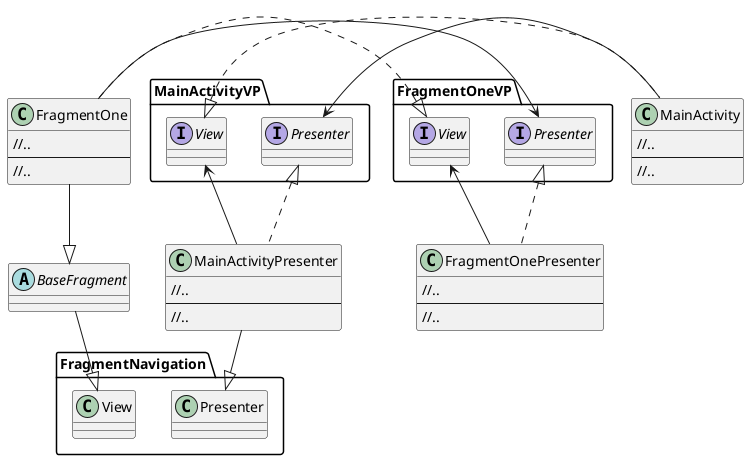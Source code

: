 @startuml

'left to right direction

abstract class BaseFragment

class FragmentOne implements FragmentOneVP.View{
//..
--
//..
}

class FragmentOnePresenter implements FragmentOneVP.Presenter{
//..
--
//..
}

FragmentOne -> FragmentOneVP.Presenter
FragmentOnePresenter --> FragmentOneVP.View


class MainActivity implements MainActivityVP.View{
//..
--
//..
}

class MainActivityPresenter implements MainActivityVP.Presenter{
//..
--
//..
}

MainActivity -> MainActivityVP.Presenter
MainActivityPresenter --> MainActivityVP.View

FragmentOne --|> BaseFragment

BaseFragment --|>FragmentNavigation.View
MainActivityPresenter --|> FragmentNavigation.Presenter

@enduml